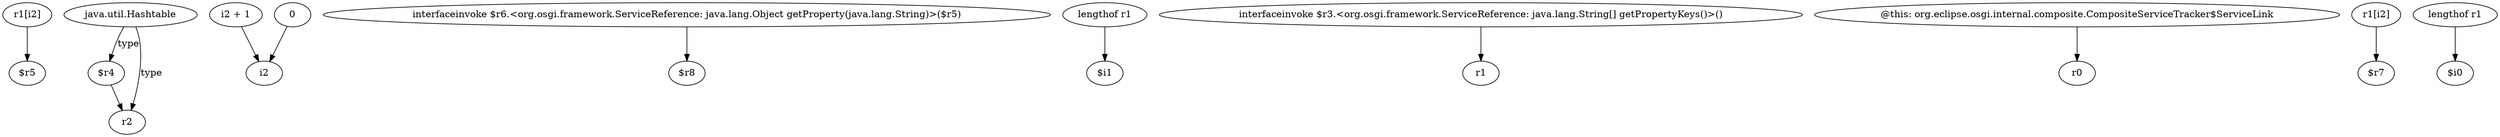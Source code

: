 digraph g {
0[label="r1[i2]"]
1[label="$r5"]
0->1[label=""]
2[label="$r4"]
3[label="r2"]
2->3[label=""]
4[label="i2 + 1"]
5[label="i2"]
4->5[label=""]
6[label="java.util.Hashtable"]
6->2[label="type"]
7[label="interfaceinvoke $r6.<org.osgi.framework.ServiceReference: java.lang.Object getProperty(java.lang.String)>($r5)"]
8[label="$r8"]
7->8[label=""]
9[label="lengthof r1"]
10[label="$i1"]
9->10[label=""]
11[label="interfaceinvoke $r3.<org.osgi.framework.ServiceReference: java.lang.String[] getPropertyKeys()>()"]
12[label="r1"]
11->12[label=""]
13[label="@this: org.eclipse.osgi.internal.composite.CompositeServiceTracker$ServiceLink"]
14[label="r0"]
13->14[label=""]
15[label="r1[i2]"]
16[label="$r7"]
15->16[label=""]
6->3[label="type"]
17[label="0"]
17->5[label=""]
18[label="lengthof r1"]
19[label="$i0"]
18->19[label=""]
}